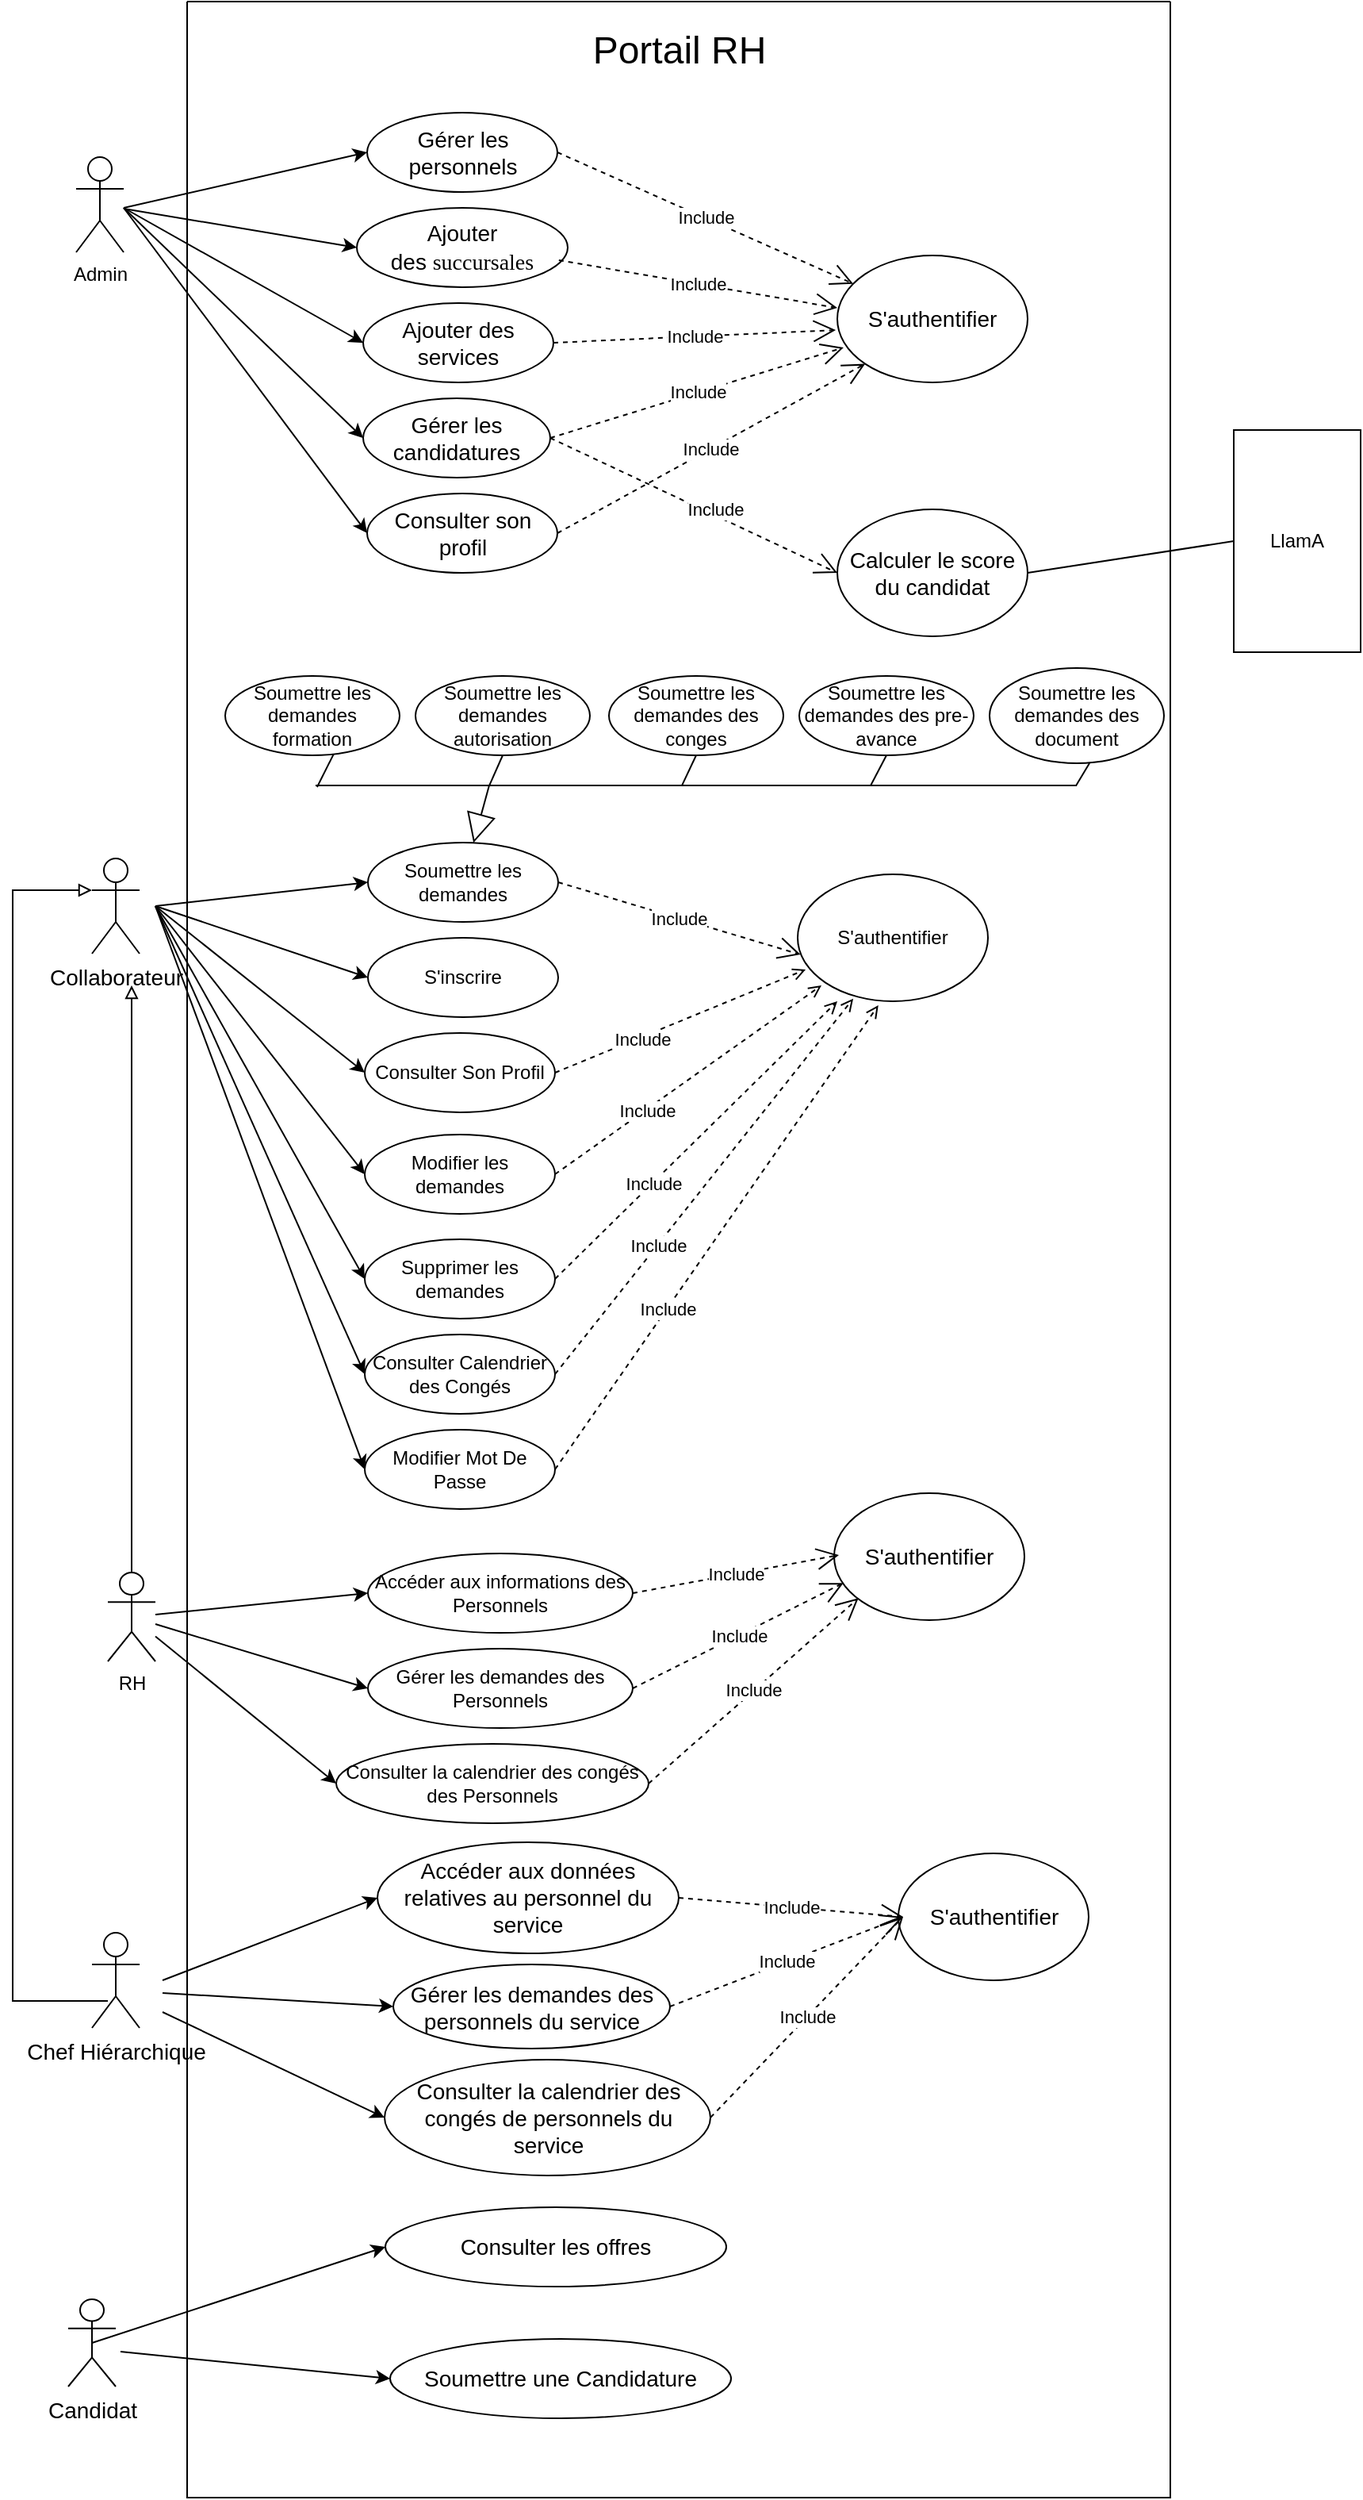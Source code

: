<mxfile version="27.1.1">
  <diagram name="Page-1" id="tZB94l7u62PhZjTg-OVc">
    <mxGraphModel dx="1426" dy="777" grid="1" gridSize="10" guides="1" tooltips="1" connect="1" arrows="1" fold="1" page="1" pageScale="1" pageWidth="827" pageHeight="1169" math="0" shadow="0">
      <root>
        <mxCell id="0" />
        <mxCell id="1" parent="0" />
        <mxCell id="SV4HgoW76WbXQF1gWdj0-2" value="" style="swimlane;startSize=0;" parent="1" vertex="1">
          <mxGeometry x="150" y="20" width="620" height="1573" as="geometry" />
        </mxCell>
        <mxCell id="SV4HgoW76WbXQF1gWdj0-4" value="&lt;font style=&quot;font-size: 24px;&quot;&gt;Portail RH&lt;/font&gt;" style="text;html=1;align=center;verticalAlign=middle;resizable=0;points=[];autosize=1;strokeColor=none;fillColor=none;strokeWidth=3;" parent="SV4HgoW76WbXQF1gWdj0-2" vertex="1">
          <mxGeometry x="245" y="11" width="130" height="40" as="geometry" />
        </mxCell>
        <mxCell id="SV4HgoW76WbXQF1gWdj0-45" value="Gérer les personnels" style="ellipse;whiteSpace=wrap;html=1;fontSize=14;" parent="SV4HgoW76WbXQF1gWdj0-2" vertex="1">
          <mxGeometry x="113.5" y="70" width="120" height="50" as="geometry" />
        </mxCell>
        <mxCell id="SV4HgoW76WbXQF1gWdj0-47" value="&lt;font style=&quot;font-size: 14px;&quot;&gt;Ajouter des&amp;nbsp;&lt;span style=&quot;&quot; id=&quot;docs-internal-guid-c1c1bcca-7fff-f636-e29d-20025a8ea553&quot;&gt;&lt;span style=&quot;font-family: &amp;quot;Times New Roman&amp;quot;, serif; background-color: transparent; font-variant-numeric: normal; font-variant-east-asian: normal; font-variant-alternates: normal; font-variant-position: normal; font-variant-emoji: normal; vertical-align: baseline; white-space-collapse: preserve;&quot;&gt;succursales&lt;/span&gt;&lt;/span&gt;&lt;/font&gt;" style="ellipse;whiteSpace=wrap;html=1;fontSize=15;" parent="SV4HgoW76WbXQF1gWdj0-2" vertex="1">
          <mxGeometry x="107" y="130" width="133" height="50" as="geometry" />
        </mxCell>
        <mxCell id="SV4HgoW76WbXQF1gWdj0-51" value="S&#39;authentifier" style="ellipse;whiteSpace=wrap;html=1;fontSize=14;" parent="SV4HgoW76WbXQF1gWdj0-2" vertex="1">
          <mxGeometry x="410" y="160" width="120" height="80" as="geometry" />
        </mxCell>
        <mxCell id="SV4HgoW76WbXQF1gWdj0-52" value="Include" style="endArrow=open;endSize=12;dashed=1;html=1;rounded=0;exitX=1;exitY=0.5;exitDx=0;exitDy=0;" parent="SV4HgoW76WbXQF1gWdj0-2" source="SV4HgoW76WbXQF1gWdj0-45" target="SV4HgoW76WbXQF1gWdj0-51" edge="1">
          <mxGeometry width="160" relative="1" as="geometry">
            <mxPoint x="310" y="155" as="sourcePoint" />
            <mxPoint x="450" y="210" as="targetPoint" />
          </mxGeometry>
        </mxCell>
        <mxCell id="SV4HgoW76WbXQF1gWdj0-54" value="Include" style="endArrow=open;endSize=12;dashed=1;html=1;rounded=0;exitX=0.958;exitY=0.66;exitDx=0;exitDy=0;exitPerimeter=0;entryX=0;entryY=0.413;entryDx=0;entryDy=0;entryPerimeter=0;" parent="SV4HgoW76WbXQF1gWdj0-2" source="SV4HgoW76WbXQF1gWdj0-47" target="SV4HgoW76WbXQF1gWdj0-51" edge="1">
          <mxGeometry width="160" relative="1" as="geometry">
            <mxPoint x="310" y="275" as="sourcePoint" />
            <mxPoint x="450" y="220" as="targetPoint" />
          </mxGeometry>
        </mxCell>
        <mxCell id="8RKFYEG6RuYReSfpjXjg-3" value="Ajouter des services" style="ellipse;whiteSpace=wrap;html=1;fontSize=14;" parent="SV4HgoW76WbXQF1gWdj0-2" vertex="1">
          <mxGeometry x="111" y="190" width="120" height="50" as="geometry" />
        </mxCell>
        <mxCell id="8RKFYEG6RuYReSfpjXjg-2" value="Gérer les candidatures" style="ellipse;whiteSpace=wrap;html=1;fontSize=14;" parent="SV4HgoW76WbXQF1gWdj0-2" vertex="1">
          <mxGeometry x="111" y="250" width="118" height="50" as="geometry" />
        </mxCell>
        <mxCell id="8RKFYEG6RuYReSfpjXjg-4" value="Consulter son profil" style="ellipse;whiteSpace=wrap;html=1;fontSize=14;" parent="SV4HgoW76WbXQF1gWdj0-2" vertex="1">
          <mxGeometry x="113.5" y="310" width="120" height="50" as="geometry" />
        </mxCell>
        <mxCell id="8RKFYEG6RuYReSfpjXjg-9" value="Include" style="endArrow=open;endSize=12;dashed=1;html=1;rounded=0;exitX=1;exitY=0.5;exitDx=0;exitDy=0;entryX=-0.008;entryY=0.588;entryDx=0;entryDy=0;entryPerimeter=0;" parent="SV4HgoW76WbXQF1gWdj0-2" source="8RKFYEG6RuYReSfpjXjg-3" target="SV4HgoW76WbXQF1gWdj0-51" edge="1">
          <mxGeometry width="160" relative="1" as="geometry">
            <mxPoint x="244" y="173" as="sourcePoint" />
            <mxPoint x="460" y="230" as="targetPoint" />
          </mxGeometry>
        </mxCell>
        <mxCell id="8RKFYEG6RuYReSfpjXjg-10" value="Include" style="endArrow=open;endSize=12;dashed=1;html=1;rounded=0;exitX=1;exitY=0.5;exitDx=0;exitDy=0;entryX=0.033;entryY=0.725;entryDx=0;entryDy=0;entryPerimeter=0;" parent="SV4HgoW76WbXQF1gWdj0-2" source="8RKFYEG6RuYReSfpjXjg-2" target="SV4HgoW76WbXQF1gWdj0-51" edge="1">
          <mxGeometry width="160" relative="1" as="geometry">
            <mxPoint x="254" y="183" as="sourcePoint" />
            <mxPoint x="470" y="240" as="targetPoint" />
          </mxGeometry>
        </mxCell>
        <mxCell id="8RKFYEG6RuYReSfpjXjg-11" value="Include" style="endArrow=open;endSize=12;dashed=1;html=1;rounded=0;exitX=1;exitY=0.5;exitDx=0;exitDy=0;entryX=0;entryY=1;entryDx=0;entryDy=0;" parent="SV4HgoW76WbXQF1gWdj0-2" source="8RKFYEG6RuYReSfpjXjg-4" target="SV4HgoW76WbXQF1gWdj0-51" edge="1">
          <mxGeometry width="160" relative="1" as="geometry">
            <mxPoint x="264" y="193" as="sourcePoint" />
            <mxPoint x="480" y="250" as="targetPoint" />
          </mxGeometry>
        </mxCell>
        <mxCell id="SV4HgoW76WbXQF1gWdj0-18" value="Accéder aux données relatives au personnel du service" style="ellipse;whiteSpace=wrap;html=1;fontSize=14;" parent="SV4HgoW76WbXQF1gWdj0-2" vertex="1">
          <mxGeometry x="120" y="1160" width="190" height="70" as="geometry" />
        </mxCell>
        <mxCell id="SV4HgoW76WbXQF1gWdj0-19" value="&lt;font style=&quot;font-size: 14px;&quot;&gt;Gérer les demandes des personnels du service&lt;/font&gt;" style="ellipse;whiteSpace=wrap;html=1;" parent="SV4HgoW76WbXQF1gWdj0-2" vertex="1">
          <mxGeometry x="130" y="1237" width="174.5" height="53" as="geometry" />
        </mxCell>
        <mxCell id="SV4HgoW76WbXQF1gWdj0-21" value="" style="endArrow=classic;html=1;rounded=0;entryX=0;entryY=0.5;entryDx=0;entryDy=0;" parent="SV4HgoW76WbXQF1gWdj0-2" target="SV4HgoW76WbXQF1gWdj0-18" edge="1">
          <mxGeometry width="50" height="50" relative="1" as="geometry">
            <mxPoint x="-15.5" y="1247" as="sourcePoint" />
            <mxPoint x="154.5" y="1232" as="targetPoint" />
          </mxGeometry>
        </mxCell>
        <mxCell id="SV4HgoW76WbXQF1gWdj0-22" value="" style="endArrow=classic;html=1;rounded=0;entryX=0;entryY=0.5;entryDx=0;entryDy=0;" parent="SV4HgoW76WbXQF1gWdj0-2" target="SV4HgoW76WbXQF1gWdj0-19" edge="1">
          <mxGeometry width="50" height="50" relative="1" as="geometry">
            <mxPoint x="-15.5" y="1255" as="sourcePoint" />
            <mxPoint x="164.5" y="1242" as="targetPoint" />
          </mxGeometry>
        </mxCell>
        <mxCell id="SV4HgoW76WbXQF1gWdj0-23" value="Consulter la calendrier des congés de personnels du service" style="ellipse;whiteSpace=wrap;html=1;fontSize=14;" parent="SV4HgoW76WbXQF1gWdj0-2" vertex="1">
          <mxGeometry x="124.5" y="1297" width="205.5" height="73" as="geometry" />
        </mxCell>
        <mxCell id="SV4HgoW76WbXQF1gWdj0-26" value="" style="endArrow=classic;html=1;rounded=0;entryX=0;entryY=0.5;entryDx=0;entryDy=0;" parent="SV4HgoW76WbXQF1gWdj0-2" target="SV4HgoW76WbXQF1gWdj0-23" edge="1">
          <mxGeometry width="50" height="50" relative="1" as="geometry">
            <mxPoint x="-15.5" y="1267" as="sourcePoint" />
            <mxPoint x="104.5" y="1457" as="targetPoint" />
          </mxGeometry>
        </mxCell>
        <mxCell id="SV4HgoW76WbXQF1gWdj0-30" value="S&#39;authentifier" style="ellipse;whiteSpace=wrap;html=1;fontSize=14;" parent="SV4HgoW76WbXQF1gWdj0-2" vertex="1">
          <mxGeometry x="448.5" y="1167" width="120" height="80" as="geometry" />
        </mxCell>
        <mxCell id="SV4HgoW76WbXQF1gWdj0-32" value="Include" style="endArrow=open;endSize=12;dashed=1;html=1;rounded=0;exitX=1;exitY=0.5;exitDx=0;exitDy=0;entryX=0;entryY=0.5;entryDx=0;entryDy=0;" parent="SV4HgoW76WbXQF1gWdj0-2" source="SV4HgoW76WbXQF1gWdj0-18" edge="1">
          <mxGeometry width="160" relative="1" as="geometry">
            <mxPoint x="287.5" y="1197" as="sourcePoint" />
            <mxPoint x="451.5" y="1207" as="targetPoint" />
          </mxGeometry>
        </mxCell>
        <mxCell id="SV4HgoW76WbXQF1gWdj0-33" value="Include" style="endArrow=open;endSize=12;dashed=1;html=1;rounded=0;exitX=1;exitY=0.5;exitDx=0;exitDy=0;entryX=0;entryY=0.5;entryDx=0;entryDy=0;" parent="SV4HgoW76WbXQF1gWdj0-2" source="SV4HgoW76WbXQF1gWdj0-19" edge="1">
          <mxGeometry x="0.003" width="160" relative="1" as="geometry">
            <mxPoint x="287.5" y="1257" as="sourcePoint" />
            <mxPoint x="451.5" y="1207" as="targetPoint" />
            <mxPoint as="offset" />
          </mxGeometry>
        </mxCell>
        <mxCell id="SV4HgoW76WbXQF1gWdj0-34" value="Include" style="endArrow=open;endSize=12;dashed=1;html=1;rounded=0;exitX=1;exitY=0.5;exitDx=0;exitDy=0;entryX=0;entryY=0.5;entryDx=0;entryDy=0;" parent="SV4HgoW76WbXQF1gWdj0-2" source="SV4HgoW76WbXQF1gWdj0-23" edge="1">
          <mxGeometry width="160" relative="1" as="geometry">
            <mxPoint x="297.5" y="1267" as="sourcePoint" />
            <mxPoint x="451.5" y="1207" as="targetPoint" />
          </mxGeometry>
        </mxCell>
        <mxCell id="SV4HgoW76WbXQF1gWdj0-56" value="Accéder aux informations des Personnels" style="ellipse;whiteSpace=wrap;html=1;" parent="SV4HgoW76WbXQF1gWdj0-2" vertex="1">
          <mxGeometry x="114" y="978" width="167" height="50" as="geometry" />
        </mxCell>
        <mxCell id="SV4HgoW76WbXQF1gWdj0-57" value="Gérer&lt;span style=&quot;color: rgba(0, 0, 0, 0); font-family: monospace; font-size: 0px; text-align: start; text-wrap-mode: nowrap;&quot;&gt;%3CmxGraphModel%3E%3Croot%3E%3CmxCell%20id%3D%220%22%2F%3E%3CmxCell%20id%3D%221%22%20parent%3D%220%22%2F%3E%3CmxCell%20id%3D%222%22%20value%3D%22S&#39;inscrire%22%20style%3D%22ellipse%3BwhiteSpace%3Dwrap%3Bhtml%3D1%3B%22%20vertex%3D%221%22%20parent%3D%221%22%3E%3CmxGeometry%20x%3D%22320%22%20y%3D%22130%22%20width%3D%22120%22%20height%3D%2250%22%20as%3D%22geometry%22%2F%3E%3C%2FmxCell%3E%3CmxCell%20id%3D%223%22%20value%3D%22Soumettre%20les%20demandes%22%20style%3D%22ellipse%3BwhiteSpace%3Dwrap%3Bhtml%3D1%3B%22%20vertex%3D%221%22%20parent%3D%221%22%3E%3CmxGeometry%20x%3D%22320%22%20y%3D%22190%22%20width%3D%22120%22%20height%3D%2250%22%20as%3D%22geometry%22%2F%3E%3C%2FmxCell%3E%3CmxCell%20id%3D%224%22%20value%3D%22Consulter%20ses%20evaluations%20et%20r%C3%A9clamations%22%20style%3D%22ellipse%3BwhiteSpace%3Dwrap%3Bhtml%3D1%3B%22%20vertex%3D%221%22%20parent%3D%221%22%3E%3CmxGeometry%20x%3D%22320%22%20y%3D%22250%22%20width%3D%22120%22%20height%3D%2250%22%20as%3D%22geometry%22%2F%3E%3C%2FmxCell%3E%3CmxCell%20id%3D%225%22%20value%3D%22%22%20style%3D%22endArrow%3Dclassic%3Bhtml%3D1%3Brounded%3D0%3BentryX%3D0%3BentryY%3D0.5%3BentryDx%3D0%3BentryDy%3D0%3B%22%20edge%3D%221%22%20target%3D%222%22%20parent%3D%221%22%3E%3CmxGeometry%20width%3D%2250%22%20height%3D%2250%22%20relative%3D%221%22%20as%3D%22geometry%22%3E%3CmxPoint%20x%3D%22160%22%20y%3D%22178%22%20as%3D%22sourcePoint%22%2F%3E%3CmxPoint%20x%3D%22280%22%20y%3D%22210%22%20as%3D%22targetPoint%22%2F%3E%3C%2FmxGeometry%3E%3C%2FmxCell%3E%3CmxCell%20id%3D%226%22%20value%3D%22%22%20style%3D%22endArrow%3Dclassic%3Bhtml%3D1%3Brounded%3D0%3BentryX%3D0%3BentryY%3D0.5%3BentryDx%3D0%3BentryDy%3D0%3B%22%20edge%3D%221%22%20target%3D%223%22%20parent%3D%221%22%3E%3CmxGeometry%20width%3D%2250%22%20height%3D%2250%22%20relative%3D%221%22%20as%3D%22geometry%22%3E%3CmxPoint%20x%3D%22160%22%20y%3D%22180%22%20as%3D%22sourcePoint%22%2F%3E%3CmxPoint%20x%3D%22330%22%20y%3D%22165%22%20as%3D%22targetPoint%22%2F%3E%3C%2FmxGeometry%3E%3C%2FmxCell%3E%3CmxCell%20id%3D%227%22%20value%3D%22%22%20style%3D%22endArrow%3Dclassic%3Bhtml%3D1%3Brounded%3D0%3BentryX%3D0%3BentryY%3D0.5%3BentryDx%3D0%3BentryDy%3D0%3B%22%20edge%3D%221%22%20target%3D%224%22%20parent%3D%221%22%3E%3CmxGeometry%20width%3D%2250%22%20height%3D%2250%22%20relative%3D%221%22%20as%3D%22geometry%22%3E%3CmxPoint%20x%3D%22160%22%20y%3D%22188%22%20as%3D%22sourcePoint%22%2F%3E%3CmxPoint%20x%3D%22340%22%20y%3D%22175%22%20as%3D%22targetPoint%22%2F%3E%3C%2FmxGeometry%3E%3C%2FmxCell%3E%3C%2Froot%3E%3C%2FmxGraphModel%3E&lt;/span&gt;&amp;nbsp;les demandes des Personnels" style="ellipse;whiteSpace=wrap;html=1;" parent="SV4HgoW76WbXQF1gWdj0-2" vertex="1">
          <mxGeometry x="114" y="1038" width="167" height="50" as="geometry" />
        </mxCell>
        <mxCell id="SV4HgoW76WbXQF1gWdj0-61" value="Consulter la calendrier des congés des Personnels" style="ellipse;whiteSpace=wrap;html=1;" parent="SV4HgoW76WbXQF1gWdj0-2" vertex="1">
          <mxGeometry x="94" y="1098" width="197" height="50" as="geometry" />
        </mxCell>
        <mxCell id="SV4HgoW76WbXQF1gWdj0-67" value="S&#39;authentifier" style="ellipse;whiteSpace=wrap;html=1;fontSize=14;" parent="SV4HgoW76WbXQF1gWdj0-2" vertex="1">
          <mxGeometry x="408" y="940" width="120" height="80" as="geometry" />
        </mxCell>
        <mxCell id="SV4HgoW76WbXQF1gWdj0-69" value="Include" style="endArrow=open;endSize=12;dashed=1;html=1;rounded=0;exitX=1;exitY=0.5;exitDx=0;exitDy=0;entryX=0;entryY=0.5;entryDx=0;entryDy=0;" parent="SV4HgoW76WbXQF1gWdj0-2" source="SV4HgoW76WbXQF1gWdj0-56" edge="1">
          <mxGeometry width="160" relative="1" as="geometry">
            <mxPoint x="234" y="998" as="sourcePoint" />
            <mxPoint x="411" y="979" as="targetPoint" />
          </mxGeometry>
        </mxCell>
        <mxCell id="SV4HgoW76WbXQF1gWdj0-70" value="Include" style="endArrow=open;endSize=12;dashed=1;html=1;rounded=0;exitX=1;exitY=0.5;exitDx=0;exitDy=0;entryX=0.024;entryY=0.72;entryDx=0;entryDy=0;entryPerimeter=0;" parent="SV4HgoW76WbXQF1gWdj0-2" source="SV4HgoW76WbXQF1gWdj0-57" edge="1">
          <mxGeometry width="160" relative="1" as="geometry">
            <mxPoint x="234" y="1058" as="sourcePoint" />
            <mxPoint x="413.88" y="996.6" as="targetPoint" />
          </mxGeometry>
        </mxCell>
        <mxCell id="SV4HgoW76WbXQF1gWdj0-71" value="Include" style="endArrow=open;endSize=12;dashed=1;html=1;rounded=0;exitX=1;exitY=0.5;exitDx=0;exitDy=0;entryX=0.103;entryY=0.839;entryDx=0;entryDy=0;entryPerimeter=0;" parent="SV4HgoW76WbXQF1gWdj0-2" source="SV4HgoW76WbXQF1gWdj0-61" edge="1">
          <mxGeometry width="160" relative="1" as="geometry">
            <mxPoint x="244" y="1068" as="sourcePoint" />
            <mxPoint x="423.36" y="1006.12" as="targetPoint" />
          </mxGeometry>
        </mxCell>
        <mxCell id="ufVrUTLE88brbGbA0COu-16" value="Soumettre les demandes" style="ellipse;whiteSpace=wrap;html=1;" parent="SV4HgoW76WbXQF1gWdj0-2" vertex="1">
          <mxGeometry x="114" y="530" width="120" height="50" as="geometry" />
        </mxCell>
        <mxCell id="ufVrUTLE88brbGbA0COu-17" value="S&#39;inscrire" style="ellipse;whiteSpace=wrap;html=1;" parent="SV4HgoW76WbXQF1gWdj0-2" vertex="1">
          <mxGeometry x="114" y="590" width="120" height="50" as="geometry" />
        </mxCell>
        <mxCell id="ufVrUTLE88brbGbA0COu-24" value="S&#39;authentifier" style="ellipse;whiteSpace=wrap;html=1;" parent="SV4HgoW76WbXQF1gWdj0-2" vertex="1">
          <mxGeometry x="385" y="550" width="120" height="80" as="geometry" />
        </mxCell>
        <mxCell id="ufVrUTLE88brbGbA0COu-26" value="Include" style="endArrow=open;endSize=12;dashed=1;html=1;rounded=0;exitX=1;exitY=0.5;exitDx=0;exitDy=0;entryX=0.015;entryY=0.632;entryDx=0;entryDy=0;entryPerimeter=0;" parent="SV4HgoW76WbXQF1gWdj0-2" source="ufVrUTLE88brbGbA0COu-16" target="ufVrUTLE88brbGbA0COu-24" edge="1">
          <mxGeometry width="160" relative="1" as="geometry">
            <mxPoint x="241" y="489" as="sourcePoint" />
            <mxPoint x="355" y="487" as="targetPoint" />
          </mxGeometry>
        </mxCell>
        <mxCell id="OT6FIfq60krfWeYNkeQ9-131" value="Supprimer les demandes" style="ellipse;whiteSpace=wrap;html=1;" parent="SV4HgoW76WbXQF1gWdj0-2" vertex="1">
          <mxGeometry x="112" y="780" width="120" height="50" as="geometry" />
        </mxCell>
        <mxCell id="OT6FIfq60krfWeYNkeQ9-130" value="Modifier les demandes" style="ellipse;whiteSpace=wrap;html=1;" parent="SV4HgoW76WbXQF1gWdj0-2" vertex="1">
          <mxGeometry x="112" y="714" width="120" height="50" as="geometry" />
        </mxCell>
        <mxCell id="OT6FIfq60krfWeYNkeQ9-193" value="Consulter Calendrier des Congés" style="ellipse;whiteSpace=wrap;html=1;" parent="SV4HgoW76WbXQF1gWdj0-2" vertex="1">
          <mxGeometry x="112" y="840" width="120" height="50" as="geometry" />
        </mxCell>
        <mxCell id="OT6FIfq60krfWeYNkeQ9-194" value="Modifier Mot De Passe" style="ellipse;whiteSpace=wrap;html=1;" parent="SV4HgoW76WbXQF1gWdj0-2" vertex="1">
          <mxGeometry x="112" y="900" width="120" height="50" as="geometry" />
        </mxCell>
        <mxCell id="l6XLHutSPTz3xIsA4J7T-1" value="Consulter les offres" style="ellipse;whiteSpace=wrap;html=1;fontSize=14;" parent="SV4HgoW76WbXQF1gWdj0-2" vertex="1">
          <mxGeometry x="125" y="1390" width="215" height="50" as="geometry" />
        </mxCell>
        <mxCell id="SV4HgoW76WbXQF1gWdj0-75" value="Soumettre une Candidature" style="ellipse;whiteSpace=wrap;html=1;fontSize=14;" parent="SV4HgoW76WbXQF1gWdj0-2" vertex="1">
          <mxGeometry x="128" y="1473" width="215" height="50" as="geometry" />
        </mxCell>
        <mxCell id="ufVrUTLE88brbGbA0COu-27" value="" style="endArrow=block;html=1;rounded=0;endFill=0;" parent="SV4HgoW76WbXQF1gWdj0-2" edge="1">
          <mxGeometry width="50" height="50" relative="1" as="geometry">
            <mxPoint x="-50" y="1260" as="sourcePoint" />
            <mxPoint x="-60" y="560" as="targetPoint" />
            <Array as="points">
              <mxPoint x="-110" y="1260" />
              <mxPoint x="-110" y="560" />
            </Array>
          </mxGeometry>
        </mxCell>
        <mxCell id="ufVrUTLE88brbGbA0COu-28" value="" style="endArrow=block;html=1;rounded=0;endFill=0;" parent="SV4HgoW76WbXQF1gWdj0-2" source="SV4HgoW76WbXQF1gWdj0-73" edge="1">
          <mxGeometry width="50" height="50" relative="1" as="geometry">
            <mxPoint x="-40" y="1240" as="sourcePoint" />
            <mxPoint x="-35" y="620" as="targetPoint" />
            <Array as="points" />
          </mxGeometry>
        </mxCell>
        <mxCell id="OT6FIfq60krfWeYNkeQ9-195" value="" style="endArrow=classic;html=1;rounded=0;entryX=0;entryY=0.5;entryDx=0;entryDy=0;" parent="SV4HgoW76WbXQF1gWdj0-2" target="OT6FIfq60krfWeYNkeQ9-130" edge="1">
          <mxGeometry width="50" height="50" relative="1" as="geometry">
            <mxPoint x="-20" y="570" as="sourcePoint" />
            <mxPoint x="290" y="780" as="targetPoint" />
          </mxGeometry>
        </mxCell>
        <mxCell id="OT6FIfq60krfWeYNkeQ9-196" value="" style="endArrow=classic;html=1;rounded=0;entryX=0;entryY=0.5;entryDx=0;entryDy=0;" parent="SV4HgoW76WbXQF1gWdj0-2" target="OT6FIfq60krfWeYNkeQ9-131" edge="1">
          <mxGeometry width="50" height="50" relative="1" as="geometry">
            <mxPoint x="-20" y="570" as="sourcePoint" />
            <mxPoint x="290" y="640" as="targetPoint" />
          </mxGeometry>
        </mxCell>
        <mxCell id="OT6FIfq60krfWeYNkeQ9-197" value="" style="endArrow=classic;html=1;rounded=0;entryX=0;entryY=0.5;entryDx=0;entryDy=0;" parent="SV4HgoW76WbXQF1gWdj0-2" target="OT6FIfq60krfWeYNkeQ9-193" edge="1">
          <mxGeometry width="50" height="50" relative="1" as="geometry">
            <mxPoint x="-20" y="570" as="sourcePoint" />
            <mxPoint x="290" y="690" as="targetPoint" />
          </mxGeometry>
        </mxCell>
        <mxCell id="OT6FIfq60krfWeYNkeQ9-198" value="" style="endArrow=classic;html=1;rounded=0;entryX=0;entryY=0.5;entryDx=0;entryDy=0;" parent="SV4HgoW76WbXQF1gWdj0-2" target="OT6FIfq60krfWeYNkeQ9-194" edge="1">
          <mxGeometry width="50" height="50" relative="1" as="geometry">
            <mxPoint x="-20" y="570" as="sourcePoint" />
            <mxPoint x="290" y="690" as="targetPoint" />
          </mxGeometry>
        </mxCell>
        <mxCell id="SV4HgoW76WbXQF1gWdj0-78" value="" style="endArrow=classic;html=1;rounded=0;entryX=0;entryY=0.5;entryDx=0;entryDy=0;" parent="SV4HgoW76WbXQF1gWdj0-2" target="SV4HgoW76WbXQF1gWdj0-75" edge="1">
          <mxGeometry width="50" height="50" relative="1" as="geometry">
            <mxPoint x="-42" y="1481" as="sourcePoint" />
            <mxPoint x="78" y="1513" as="targetPoint" />
          </mxGeometry>
        </mxCell>
        <mxCell id="SV4HgoW76WbXQF1gWdj0-90" value="&lt;font style=&quot;font-size: 14px;&quot;&gt;Candidat&lt;/font&gt;" style="shape=umlActor;verticalLabelPosition=bottom;verticalAlign=top;html=1;" parent="SV4HgoW76WbXQF1gWdj0-2" vertex="1">
          <mxGeometry x="-75" y="1448" width="30" height="55" as="geometry" />
        </mxCell>
        <mxCell id="l6XLHutSPTz3xIsA4J7T-2" value="" style="endArrow=classic;html=1;rounded=0;entryX=0;entryY=0.5;entryDx=0;entryDy=0;exitX=0.5;exitY=0.5;exitDx=0;exitDy=0;exitPerimeter=0;" parent="SV4HgoW76WbXQF1gWdj0-2" source="SV4HgoW76WbXQF1gWdj0-90" target="l6XLHutSPTz3xIsA4J7T-1" edge="1">
          <mxGeometry width="50" height="50" relative="1" as="geometry">
            <mxPoint x="94" y="1483" as="sourcePoint" />
            <mxPoint x="261" y="1550" as="targetPoint" />
          </mxGeometry>
        </mxCell>
        <mxCell id="OT6FIfq60krfWeYNkeQ9-3" value="Consulter Son Profil" style="ellipse;whiteSpace=wrap;html=1;" parent="SV4HgoW76WbXQF1gWdj0-2" vertex="1">
          <mxGeometry x="112" y="650" width="120" height="50" as="geometry" />
        </mxCell>
        <mxCell id="OT6FIfq60krfWeYNkeQ9-4" value="" style="endArrow=classic;html=1;rounded=0;entryX=0;entryY=0.5;entryDx=0;entryDy=0;" parent="SV4HgoW76WbXQF1gWdj0-2" target="OT6FIfq60krfWeYNkeQ9-3" edge="1">
          <mxGeometry width="50" height="50" relative="1" as="geometry">
            <mxPoint x="-20" y="570" as="sourcePoint" />
            <mxPoint x="121" y="488" as="targetPoint" />
          </mxGeometry>
        </mxCell>
        <mxCell id="OT6FIfq60krfWeYNkeQ9-127" value="" style="endArrow=open;dashed=1;html=1;rounded=0;entryX=0.042;entryY=0.75;entryDx=0;entryDy=0;entryPerimeter=0;exitX=1;exitY=0.5;exitDx=0;exitDy=0;endFill=0;" parent="SV4HgoW76WbXQF1gWdj0-2" source="OT6FIfq60krfWeYNkeQ9-3" target="ufVrUTLE88brbGbA0COu-24" edge="1">
          <mxGeometry width="50" height="50" relative="1" as="geometry">
            <mxPoint x="238" y="453" as="sourcePoint" />
            <mxPoint x="343.4" y="435.72" as="targetPoint" />
          </mxGeometry>
        </mxCell>
        <mxCell id="OT6FIfq60krfWeYNkeQ9-129" value="Include" style="edgeLabel;html=1;align=center;verticalAlign=middle;resizable=0;points=[];" parent="OT6FIfq60krfWeYNkeQ9-127" vertex="1" connectable="0">
          <mxGeometry x="-0.304" y="-1" relative="1" as="geometry">
            <mxPoint x="-1" as="offset" />
          </mxGeometry>
        </mxCell>
        <mxCell id="ufVrUTLE88brbGbA0COu-4" value="" style="endArrow=block;endSize=16;endFill=0;html=1;rounded=0;exitX=0.228;exitY=0.522;exitDx=0;exitDy=0;exitPerimeter=0;strokeWidth=1;fontSize=12;" parent="SV4HgoW76WbXQF1gWdj0-2" source="ufVrUTLE88brbGbA0COu-10" target="ufVrUTLE88brbGbA0COu-16" edge="1">
          <mxGeometry x="0.087" y="10" width="160" relative="1" as="geometry">
            <mxPoint x="289" y="460" as="sourcePoint" />
            <mxPoint x="189" y="580" as="targetPoint" />
            <mxPoint as="offset" />
          </mxGeometry>
        </mxCell>
        <mxCell id="ufVrUTLE88brbGbA0COu-5" value="Soumettre les demandes des conges" style="ellipse;whiteSpace=wrap;html=1;strokeWidth=1;fontSize=12;" parent="SV4HgoW76WbXQF1gWdj0-2" vertex="1">
          <mxGeometry x="266" y="425" width="110" height="50" as="geometry" />
        </mxCell>
        <mxCell id="ufVrUTLE88brbGbA0COu-6" value="Soumettre les demandes autorisation" style="ellipse;whiteSpace=wrap;html=1;strokeWidth=1;fontSize=12;" parent="SV4HgoW76WbXQF1gWdj0-2" vertex="1">
          <mxGeometry x="144" y="425" width="110" height="50" as="geometry" />
        </mxCell>
        <mxCell id="ufVrUTLE88brbGbA0COu-7" value="Soumettre les demandes formation" style="ellipse;whiteSpace=wrap;html=1;strokeWidth=1;fontSize=12;" parent="SV4HgoW76WbXQF1gWdj0-2" vertex="1">
          <mxGeometry x="24" y="425" width="110" height="50" as="geometry" />
        </mxCell>
        <mxCell id="ufVrUTLE88brbGbA0COu-8" value="Soumettre les demandes des pre-avance" style="ellipse;whiteSpace=wrap;html=1;strokeWidth=1;fontSize=12;" parent="SV4HgoW76WbXQF1gWdj0-2" vertex="1">
          <mxGeometry x="386" y="425" width="110" height="50" as="geometry" />
        </mxCell>
        <mxCell id="ufVrUTLE88brbGbA0COu-9" value="Soumettre les demandes des document" style="ellipse;whiteSpace=wrap;html=1;strokeWidth=1;fontSize=12;" parent="SV4HgoW76WbXQF1gWdj0-2" vertex="1">
          <mxGeometry x="506" y="420" width="110" height="60" as="geometry" />
        </mxCell>
        <mxCell id="ufVrUTLE88brbGbA0COu-10" value="" style="line;strokeWidth=1;fillColor=none;align=left;verticalAlign=middle;spacingTop=-1;spacingLeft=3;spacingRight=3;rotatable=0;labelPosition=right;points=[];portConstraint=eastwest;strokeColor=inherit;fontSize=12;" parent="SV4HgoW76WbXQF1gWdj0-2" vertex="1">
          <mxGeometry x="81" y="490" width="480" height="8" as="geometry" />
        </mxCell>
        <mxCell id="ufVrUTLE88brbGbA0COu-11" value="" style="endArrow=none;html=1;rounded=0;strokeWidth=1;fontSize=12;entryX=0.002;entryY=0.625;entryDx=0;entryDy=0;entryPerimeter=0;exitX=0.622;exitY=0.984;exitDx=0;exitDy=0;exitPerimeter=0;" parent="SV4HgoW76WbXQF1gWdj0-2" source="ufVrUTLE88brbGbA0COu-7" target="ufVrUTLE88brbGbA0COu-10" edge="1">
          <mxGeometry width="50" height="50" relative="1" as="geometry">
            <mxPoint x="94" y="480" as="sourcePoint" />
            <mxPoint x="90" y="394" as="targetPoint" />
          </mxGeometry>
        </mxCell>
        <mxCell id="ufVrUTLE88brbGbA0COu-12" value="" style="endArrow=none;html=1;rounded=0;entryX=0.228;entryY=0.536;entryDx=0;entryDy=0;entryPerimeter=0;strokeWidth=1;fontSize=12;exitX=0.5;exitY=1;exitDx=0;exitDy=0;" parent="SV4HgoW76WbXQF1gWdj0-2" source="ufVrUTLE88brbGbA0COu-6" target="ufVrUTLE88brbGbA0COu-10" edge="1">
          <mxGeometry width="50" height="50" relative="1" as="geometry">
            <mxPoint x="203" y="480" as="sourcePoint" />
            <mxPoint x="131" y="433" as="targetPoint" />
          </mxGeometry>
        </mxCell>
        <mxCell id="ufVrUTLE88brbGbA0COu-13" value="" style="endArrow=none;html=1;rounded=0;exitX=0.5;exitY=1;exitDx=0;exitDy=0;entryX=0.481;entryY=0.536;entryDx=0;entryDy=0;entryPerimeter=0;strokeWidth=1;fontSize=12;" parent="SV4HgoW76WbXQF1gWdj0-2" source="ufVrUTLE88brbGbA0COu-5" target="ufVrUTLE88brbGbA0COu-10" edge="1">
          <mxGeometry width="50" height="50" relative="1" as="geometry">
            <mxPoint x="119" y="457" as="sourcePoint" />
            <mxPoint x="330" y="390" as="targetPoint" />
          </mxGeometry>
        </mxCell>
        <mxCell id="ufVrUTLE88brbGbA0COu-14" value="" style="endArrow=none;html=1;rounded=0;entryX=0.729;entryY=0.536;entryDx=0;entryDy=0;entryPerimeter=0;strokeWidth=1;fontSize=12;exitX=0.5;exitY=1;exitDx=0;exitDy=0;" parent="SV4HgoW76WbXQF1gWdj0-2" source="ufVrUTLE88brbGbA0COu-8" target="ufVrUTLE88brbGbA0COu-10" edge="1">
          <mxGeometry width="50" height="50" relative="1" as="geometry">
            <mxPoint x="441" y="480" as="sourcePoint" />
            <mxPoint x="440" y="400" as="targetPoint" />
          </mxGeometry>
        </mxCell>
        <mxCell id="ufVrUTLE88brbGbA0COu-15" value="" style="endArrow=none;html=1;rounded=0;entryX=0.999;entryY=0.517;entryDx=0;entryDy=0;entryPerimeter=0;strokeWidth=1;fontSize=12;" parent="SV4HgoW76WbXQF1gWdj0-2" target="ufVrUTLE88brbGbA0COu-10" edge="1">
          <mxGeometry width="50" height="50" relative="1" as="geometry">
            <mxPoint x="569" y="480" as="sourcePoint" />
            <mxPoint x="101" y="403" as="targetPoint" />
          </mxGeometry>
        </mxCell>
        <mxCell id="8RKFYEG6RuYReSfpjXjg-20" value="" style="endArrow=open;dashed=1;html=1;rounded=0;entryX=0.424;entryY=1.032;entryDx=0;entryDy=0;entryPerimeter=0;exitX=1;exitY=0.5;exitDx=0;exitDy=0;endFill=0;" parent="SV4HgoW76WbXQF1gWdj0-2" source="OT6FIfq60krfWeYNkeQ9-194" target="ufVrUTLE88brbGbA0COu-24" edge="1">
          <mxGeometry width="50" height="50" relative="1" as="geometry">
            <mxPoint x="242" y="875" as="sourcePoint" />
            <mxPoint x="430" y="650" as="targetPoint" />
          </mxGeometry>
        </mxCell>
        <mxCell id="8RKFYEG6RuYReSfpjXjg-21" value="Include" style="edgeLabel;html=1;align=center;verticalAlign=middle;resizable=0;points=[];" parent="8RKFYEG6RuYReSfpjXjg-20" vertex="1" connectable="0">
          <mxGeometry x="-0.304" y="-1" relative="1" as="geometry">
            <mxPoint x="-1" as="offset" />
          </mxGeometry>
        </mxCell>
        <mxCell id="8RKFYEG6RuYReSfpjXjg-18" value="" style="endArrow=open;dashed=1;html=1;rounded=0;entryX=0.292;entryY=0.979;entryDx=0;entryDy=0;entryPerimeter=0;exitX=1;exitY=0.5;exitDx=0;exitDy=0;endFill=0;" parent="SV4HgoW76WbXQF1gWdj0-2" source="OT6FIfq60krfWeYNkeQ9-193" target="ufVrUTLE88brbGbA0COu-24" edge="1">
          <mxGeometry width="50" height="50" relative="1" as="geometry">
            <mxPoint x="262" y="705" as="sourcePoint" />
            <mxPoint x="420" y="640" as="targetPoint" />
          </mxGeometry>
        </mxCell>
        <mxCell id="8RKFYEG6RuYReSfpjXjg-19" value="Include" style="edgeLabel;html=1;align=center;verticalAlign=middle;resizable=0;points=[];" parent="8RKFYEG6RuYReSfpjXjg-18" vertex="1" connectable="0">
          <mxGeometry x="-0.304" y="-1" relative="1" as="geometry">
            <mxPoint x="-1" as="offset" />
          </mxGeometry>
        </mxCell>
        <mxCell id="SV4HgoW76WbXQF1gWdj0-73" value="RH" style="shape=umlActor;verticalLabelPosition=bottom;verticalAlign=top;html=1;" parent="SV4HgoW76WbXQF1gWdj0-2" vertex="1">
          <mxGeometry x="-50" y="990" width="30" height="56" as="geometry" />
        </mxCell>
        <mxCell id="SV4HgoW76WbXQF1gWdj0-64" value="" style="endArrow=classic;html=1;rounded=0;entryX=0;entryY=0.5;entryDx=0;entryDy=0;" parent="SV4HgoW76WbXQF1gWdj0-2" source="SV4HgoW76WbXQF1gWdj0-73" target="SV4HgoW76WbXQF1gWdj0-61" edge="1">
          <mxGeometry width="50" height="50" relative="1" as="geometry">
            <mxPoint x="-46" y="988" as="sourcePoint" />
            <mxPoint x="74" y="1178" as="targetPoint" />
          </mxGeometry>
        </mxCell>
        <mxCell id="SV4HgoW76WbXQF1gWdj0-60" value="" style="endArrow=classic;html=1;rounded=0;entryX=0;entryY=0.5;entryDx=0;entryDy=0;" parent="SV4HgoW76WbXQF1gWdj0-2" source="SV4HgoW76WbXQF1gWdj0-73" target="SV4HgoW76WbXQF1gWdj0-57" edge="1">
          <mxGeometry width="50" height="50" relative="1" as="geometry">
            <mxPoint x="-46" y="976" as="sourcePoint" />
            <mxPoint x="134" y="963" as="targetPoint" />
          </mxGeometry>
        </mxCell>
        <mxCell id="SV4HgoW76WbXQF1gWdj0-59" value="" style="endArrow=classic;html=1;rounded=0;entryX=0;entryY=0.5;entryDx=0;entryDy=0;" parent="SV4HgoW76WbXQF1gWdj0-2" source="SV4HgoW76WbXQF1gWdj0-73" target="SV4HgoW76WbXQF1gWdj0-56" edge="1">
          <mxGeometry width="50" height="50" relative="1" as="geometry">
            <mxPoint x="-46" y="968" as="sourcePoint" />
            <mxPoint x="124" y="953" as="targetPoint" />
          </mxGeometry>
        </mxCell>
        <mxCell id="SV4HgoW76WbXQF1gWdj0-16" value="&lt;font style=&quot;font-size: 14px;&quot;&gt;Chef Hiérarchique&lt;/font&gt;" style="shape=umlActor;verticalLabelPosition=bottom;verticalAlign=top;html=1;" parent="SV4HgoW76WbXQF1gWdj0-2" vertex="1">
          <mxGeometry x="-60" y="1217" width="30" height="60" as="geometry" />
        </mxCell>
        <mxCell id="8RKFYEG6RuYReSfpjXjg-14" value="" style="endArrow=open;dashed=1;html=1;rounded=0;entryX=0.042;entryY=0.75;entryDx=0;entryDy=0;entryPerimeter=0;exitX=1;exitY=0.5;exitDx=0;exitDy=0;endFill=0;" parent="SV4HgoW76WbXQF1gWdj0-2" source="OT6FIfq60krfWeYNkeQ9-130" edge="1">
          <mxGeometry width="50" height="50" relative="1" as="geometry">
            <mxPoint x="242" y="685" as="sourcePoint" />
            <mxPoint x="400" y="620" as="targetPoint" />
          </mxGeometry>
        </mxCell>
        <mxCell id="8RKFYEG6RuYReSfpjXjg-15" value="Include" style="edgeLabel;html=1;align=center;verticalAlign=middle;resizable=0;points=[];" parent="8RKFYEG6RuYReSfpjXjg-14" vertex="1" connectable="0">
          <mxGeometry x="-0.304" y="-1" relative="1" as="geometry">
            <mxPoint x="-1" as="offset" />
          </mxGeometry>
        </mxCell>
        <mxCell id="8RKFYEG6RuYReSfpjXjg-16" value="" style="endArrow=open;dashed=1;html=1;rounded=0;entryX=0.042;entryY=0.75;entryDx=0;entryDy=0;entryPerimeter=0;exitX=1;exitY=0.5;exitDx=0;exitDy=0;endFill=0;" parent="SV4HgoW76WbXQF1gWdj0-2" source="OT6FIfq60krfWeYNkeQ9-131" edge="1">
          <mxGeometry width="50" height="50" relative="1" as="geometry">
            <mxPoint x="252" y="695" as="sourcePoint" />
            <mxPoint x="410" y="630" as="targetPoint" />
          </mxGeometry>
        </mxCell>
        <mxCell id="8RKFYEG6RuYReSfpjXjg-17" value="Include" style="edgeLabel;html=1;align=center;verticalAlign=middle;resizable=0;points=[];" parent="8RKFYEG6RuYReSfpjXjg-16" vertex="1" connectable="0">
          <mxGeometry x="-0.304" y="-1" relative="1" as="geometry">
            <mxPoint x="-1" as="offset" />
          </mxGeometry>
        </mxCell>
        <mxCell id="uU-UDDrl7TFXkP1mL39d-1" value="Include" style="endArrow=open;endSize=12;dashed=1;html=1;rounded=0;exitX=1;exitY=0.5;exitDx=0;exitDy=0;entryX=0;entryY=0.5;entryDx=0;entryDy=0;" edge="1" parent="SV4HgoW76WbXQF1gWdj0-2" source="8RKFYEG6RuYReSfpjXjg-2" target="uU-UDDrl7TFXkP1mL39d-2">
          <mxGeometry x="0.136" y="4" width="160" relative="1" as="geometry">
            <mxPoint x="330" y="387" as="sourcePoint" />
            <mxPoint x="505" y="250" as="targetPoint" />
            <mxPoint as="offset" />
          </mxGeometry>
        </mxCell>
        <mxCell id="uU-UDDrl7TFXkP1mL39d-2" value="Calculer le score du candidat" style="ellipse;whiteSpace=wrap;html=1;fontSize=14;" vertex="1" parent="SV4HgoW76WbXQF1gWdj0-2">
          <mxGeometry x="410" y="320" width="120" height="80" as="geometry" />
        </mxCell>
        <mxCell id="SV4HgoW76WbXQF1gWdj0-44" value="Admin" style="shape=umlActor;verticalLabelPosition=bottom;verticalAlign=top;html=1;outlineConnect=0;" parent="1" vertex="1">
          <mxGeometry x="80" y="118" width="30" height="60" as="geometry" />
        </mxCell>
        <mxCell id="SV4HgoW76WbXQF1gWdj0-48" value="" style="endArrow=classic;html=1;rounded=0;entryX=0;entryY=0.5;entryDx=0;entryDy=0;" parent="1" target="SV4HgoW76WbXQF1gWdj0-45" edge="1">
          <mxGeometry width="50" height="50" relative="1" as="geometry">
            <mxPoint x="110" y="150" as="sourcePoint" />
            <mxPoint x="230" y="240" as="targetPoint" />
          </mxGeometry>
        </mxCell>
        <mxCell id="SV4HgoW76WbXQF1gWdj0-50" value="" style="endArrow=classic;html=1;rounded=0;entryX=0;entryY=0.5;entryDx=0;entryDy=0;" parent="1" source="SV4HgoW76WbXQF1gWdj0-44" target="SV4HgoW76WbXQF1gWdj0-47" edge="1">
          <mxGeometry width="50" height="50" relative="1" as="geometry">
            <mxPoint x="130" y="228" as="sourcePoint" />
            <mxPoint x="290" y="205" as="targetPoint" />
          </mxGeometry>
        </mxCell>
        <mxCell id="8RKFYEG6RuYReSfpjXjg-6" value="" style="endArrow=classic;html=1;rounded=0;entryX=0;entryY=0.5;entryDx=0;entryDy=0;" parent="1" target="8RKFYEG6RuYReSfpjXjg-3" edge="1">
          <mxGeometry width="50" height="50" relative="1" as="geometry">
            <mxPoint x="110" y="150" as="sourcePoint" />
            <mxPoint x="267" y="185" as="targetPoint" />
          </mxGeometry>
        </mxCell>
        <mxCell id="8RKFYEG6RuYReSfpjXjg-7" value="" style="endArrow=classic;html=1;rounded=0;entryX=0;entryY=0.5;entryDx=0;entryDy=0;" parent="1" target="8RKFYEG6RuYReSfpjXjg-2" edge="1">
          <mxGeometry width="50" height="50" relative="1" as="geometry">
            <mxPoint x="110" y="150" as="sourcePoint" />
            <mxPoint x="277" y="195" as="targetPoint" />
          </mxGeometry>
        </mxCell>
        <mxCell id="8RKFYEG6RuYReSfpjXjg-8" value="" style="endArrow=classic;html=1;rounded=0;entryX=0;entryY=0.5;entryDx=0;entryDy=0;" parent="1" target="8RKFYEG6RuYReSfpjXjg-4" edge="1">
          <mxGeometry width="50" height="50" relative="1" as="geometry">
            <mxPoint x="110" y="150" as="sourcePoint" />
            <mxPoint x="287" y="205" as="targetPoint" />
          </mxGeometry>
        </mxCell>
        <mxCell id="uU-UDDrl7TFXkP1mL39d-3" value="LlamA" style="rounded=0;whiteSpace=wrap;html=1;" vertex="1" parent="1">
          <mxGeometry x="810" y="290" width="80" height="140" as="geometry" />
        </mxCell>
        <mxCell id="uU-UDDrl7TFXkP1mL39d-4" value="" style="endArrow=none;html=1;rounded=0;entryX=0;entryY=0.5;entryDx=0;entryDy=0;exitX=1;exitY=0.5;exitDx=0;exitDy=0;" edge="1" parent="1" source="uU-UDDrl7TFXkP1mL39d-2" target="uU-UDDrl7TFXkP1mL39d-3">
          <mxGeometry width="50" height="50" relative="1" as="geometry">
            <mxPoint x="270" y="460" as="sourcePoint" />
            <mxPoint x="320" y="410" as="targetPoint" />
          </mxGeometry>
        </mxCell>
        <mxCell id="ufVrUTLE88brbGbA0COu-1" value="&lt;font style=&quot;font-size: 14px;&quot;&gt;Collaborateur&lt;/font&gt;" style="shape=umlActor;verticalLabelPosition=bottom;verticalAlign=top;html=1;" parent="1" vertex="1">
          <mxGeometry x="90" y="560" width="30" height="60" as="geometry" />
        </mxCell>
        <mxCell id="ufVrUTLE88brbGbA0COu-19" value="" style="endArrow=classic;html=1;rounded=0;entryX=0;entryY=0.5;entryDx=0;entryDy=0;" parent="1" target="ufVrUTLE88brbGbA0COu-16" edge="1">
          <mxGeometry width="50" height="50" relative="1" as="geometry">
            <mxPoint x="130" y="590" as="sourcePoint" />
            <mxPoint x="271" y="508" as="targetPoint" />
          </mxGeometry>
        </mxCell>
        <mxCell id="ufVrUTLE88brbGbA0COu-18" value="" style="endArrow=classic;html=1;rounded=0;entryX=0;entryY=0.5;entryDx=0;entryDy=0;" parent="1" target="ufVrUTLE88brbGbA0COu-17" edge="1">
          <mxGeometry width="50" height="50" relative="1" as="geometry">
            <mxPoint x="130" y="590" as="sourcePoint" />
            <mxPoint x="279" y="571.5" as="targetPoint" />
          </mxGeometry>
        </mxCell>
      </root>
    </mxGraphModel>
  </diagram>
</mxfile>
